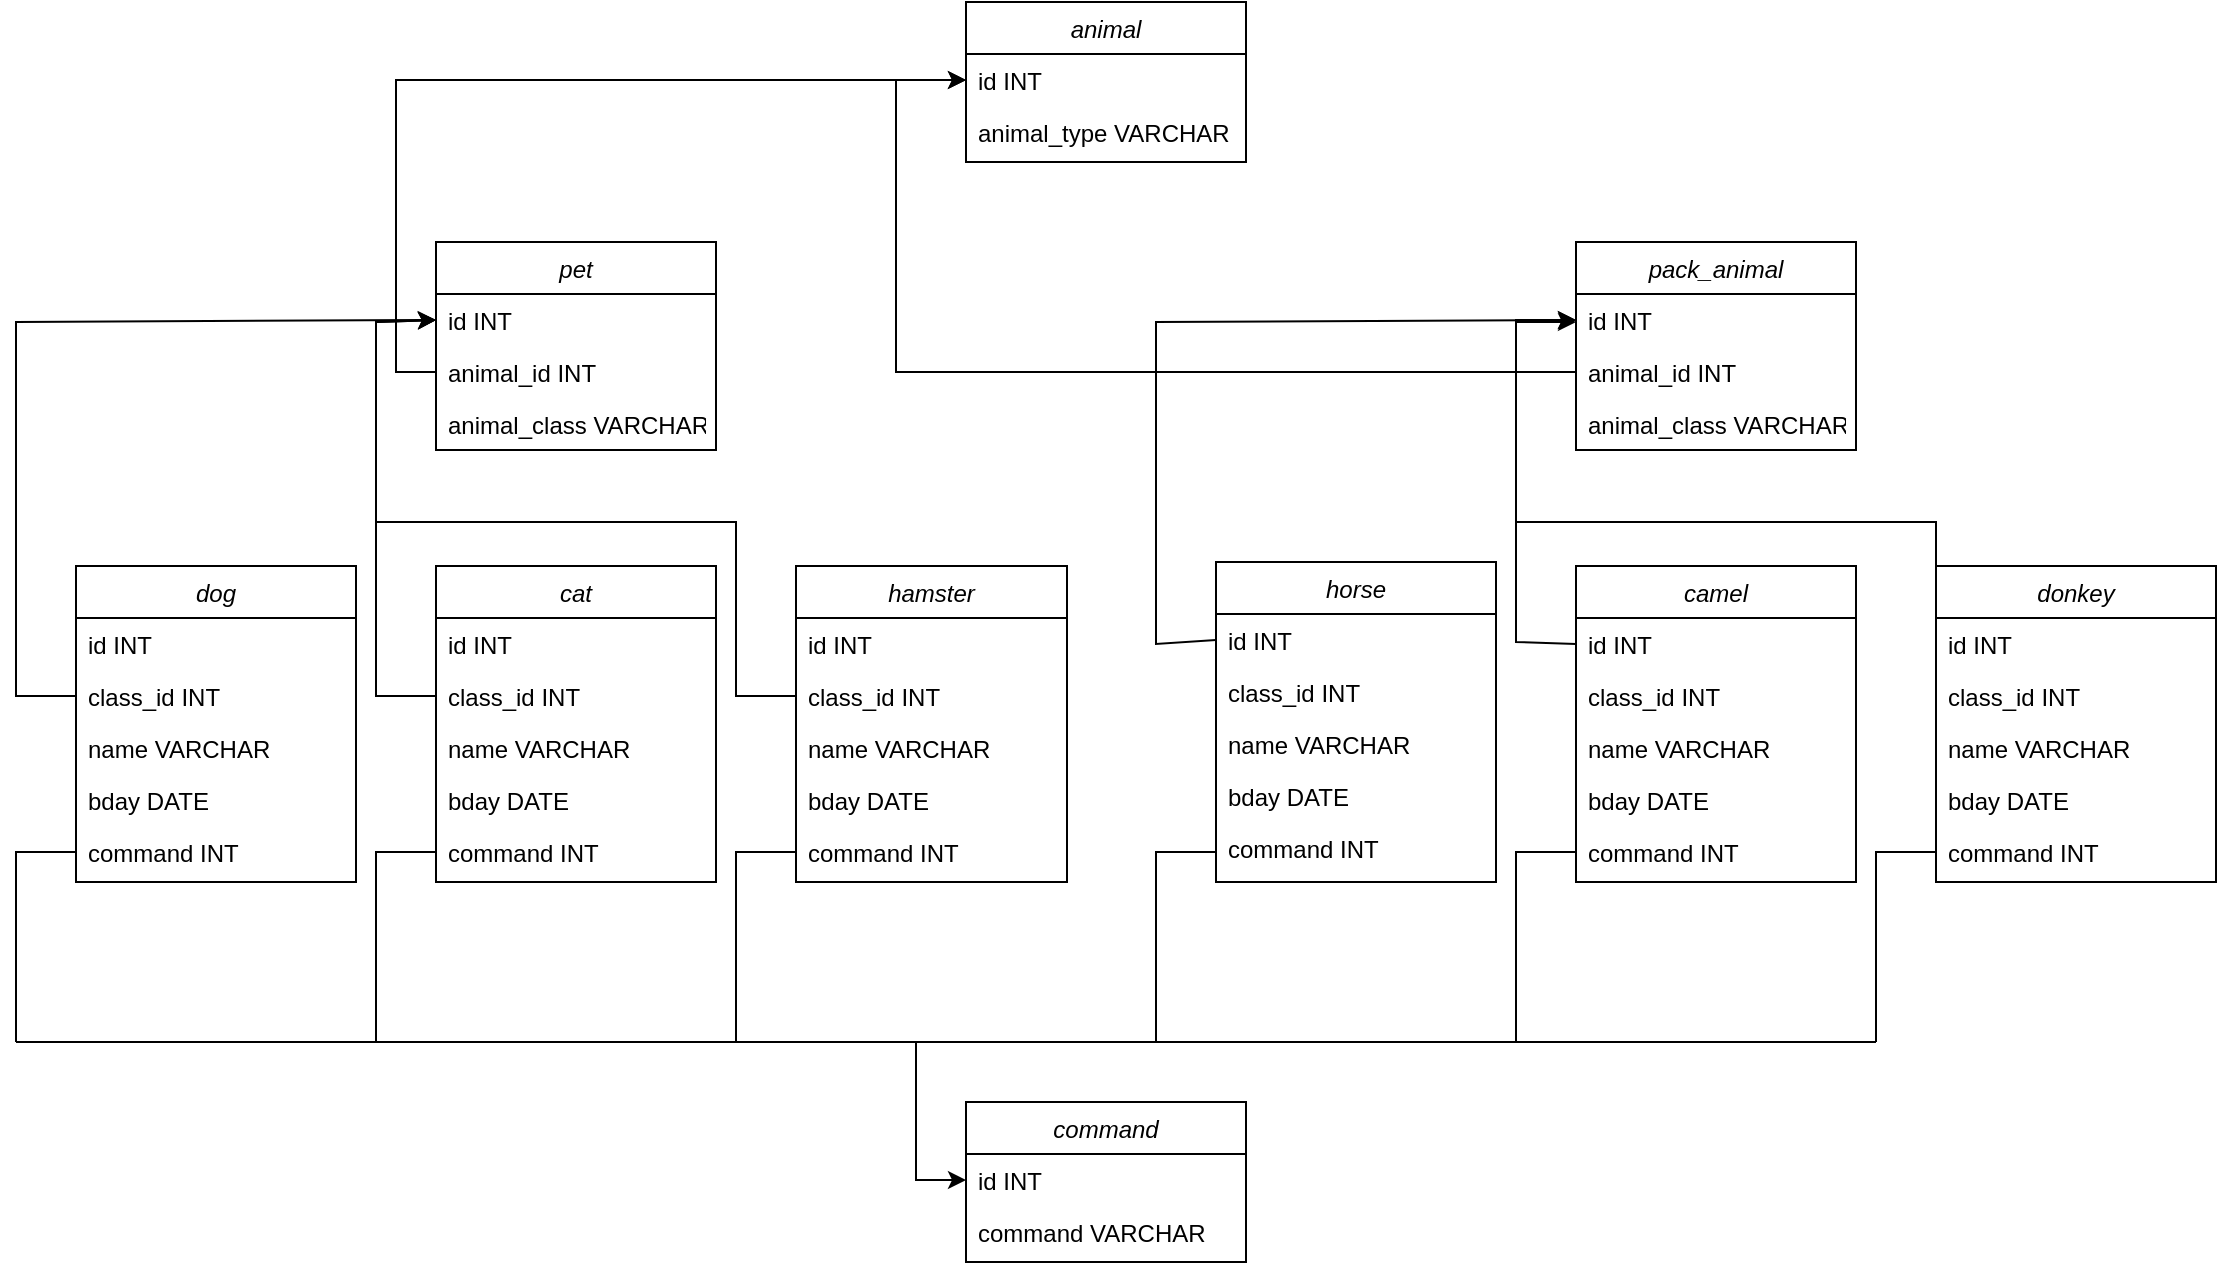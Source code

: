 <mxfile version="20.7.4" type="device"><diagram id="C5RBs43oDa-KdzZeNtuy" name="Page-1"><mxGraphModel dx="1114" dy="1005" grid="1" gridSize="10" guides="1" tooltips="1" connect="1" arrows="1" fold="1" page="1" pageScale="1" pageWidth="1169" pageHeight="827" math="0" shadow="0"><root><mxCell id="WIyWlLk6GJQsqaUBKTNV-0"/><mxCell id="WIyWlLk6GJQsqaUBKTNV-1" parent="WIyWlLk6GJQsqaUBKTNV-0"/><mxCell id="zkfFHV4jXpPFQw0GAbJ--0" value="animal" style="swimlane;fontStyle=2;align=center;verticalAlign=top;childLayout=stackLayout;horizontal=1;startSize=26;horizontalStack=0;resizeParent=1;resizeLast=0;collapsible=1;marginBottom=0;rounded=0;shadow=0;strokeWidth=1;" parent="WIyWlLk6GJQsqaUBKTNV-1" vertex="1"><mxGeometry x="515" y="80" width="140" height="80" as="geometry"><mxRectangle x="430" y="36" width="160" height="26" as="alternateBounds"/></mxGeometry></mxCell><mxCell id="zkfFHV4jXpPFQw0GAbJ--1" value="id INT" style="text;align=left;verticalAlign=top;spacingLeft=4;spacingRight=4;overflow=hidden;rotatable=0;points=[[0,0.5],[1,0.5]];portConstraint=eastwest;" parent="zkfFHV4jXpPFQw0GAbJ--0" vertex="1"><mxGeometry y="26" width="140" height="26" as="geometry"/></mxCell><mxCell id="zkfFHV4jXpPFQw0GAbJ--2" value="animal_type VARCHAR" style="text;align=left;verticalAlign=top;spacingLeft=4;spacingRight=4;overflow=hidden;rotatable=0;points=[[0,0.5],[1,0.5]];portConstraint=eastwest;rounded=0;shadow=0;html=0;" parent="zkfFHV4jXpPFQw0GAbJ--0" vertex="1"><mxGeometry y="52" width="140" height="26" as="geometry"/></mxCell><mxCell id="zkfFHV4jXpPFQw0GAbJ--6" value="pet" style="swimlane;fontStyle=2;align=center;verticalAlign=top;childLayout=stackLayout;horizontal=1;startSize=26;horizontalStack=0;resizeParent=1;resizeLast=0;collapsible=1;marginBottom=0;rounded=0;shadow=0;strokeWidth=1;" parent="WIyWlLk6GJQsqaUBKTNV-1" vertex="1"><mxGeometry x="250" y="200" width="140" height="104" as="geometry"><mxRectangle x="130" y="380" width="160" height="26" as="alternateBounds"/></mxGeometry></mxCell><mxCell id="zkfFHV4jXpPFQw0GAbJ--7" value="id INT" style="text;align=left;verticalAlign=top;spacingLeft=4;spacingRight=4;overflow=hidden;rotatable=0;points=[[0,0.5],[1,0.5]];portConstraint=eastwest;" parent="zkfFHV4jXpPFQw0GAbJ--6" vertex="1"><mxGeometry y="26" width="140" height="26" as="geometry"/></mxCell><mxCell id="zkfFHV4jXpPFQw0GAbJ--8" value="animal_id INT" style="text;align=left;verticalAlign=top;spacingLeft=4;spacingRight=4;overflow=hidden;rotatable=0;points=[[0,0.5],[1,0.5]];portConstraint=eastwest;rounded=0;shadow=0;html=0;" parent="zkfFHV4jXpPFQw0GAbJ--6" vertex="1"><mxGeometry y="52" width="140" height="26" as="geometry"/></mxCell><mxCell id="zkfFHV4jXpPFQw0GAbJ--11" value="animal_class VARCHAR" style="text;align=left;verticalAlign=top;spacingLeft=4;spacingRight=4;overflow=hidden;rotatable=0;points=[[0,0.5],[1,0.5]];portConstraint=eastwest;" parent="zkfFHV4jXpPFQw0GAbJ--6" vertex="1"><mxGeometry y="78" width="140" height="26" as="geometry"/></mxCell><mxCell id="nOBe1uZPtzoRRyNKtH6g-0" value="" style="endArrow=classic;html=1;rounded=0;exitX=0;exitY=0.5;exitDx=0;exitDy=0;entryX=0;entryY=0.5;entryDx=0;entryDy=0;" parent="WIyWlLk6GJQsqaUBKTNV-1" source="zkfFHV4jXpPFQw0GAbJ--8" target="zkfFHV4jXpPFQw0GAbJ--1" edge="1"><mxGeometry width="50" height="50" relative="1" as="geometry"><mxPoint x="480" y="261" as="sourcePoint"/><mxPoint x="560" y="130" as="targetPoint"/><Array as="points"><mxPoint x="230" y="265"/><mxPoint x="230" y="119"/></Array></mxGeometry></mxCell><mxCell id="nOBe1uZPtzoRRyNKtH6g-1" value="pack_animal" style="swimlane;fontStyle=2;align=center;verticalAlign=top;childLayout=stackLayout;horizontal=1;startSize=26;horizontalStack=0;resizeParent=1;resizeLast=0;collapsible=1;marginBottom=0;rounded=0;shadow=0;strokeWidth=1;" parent="WIyWlLk6GJQsqaUBKTNV-1" vertex="1"><mxGeometry x="820" y="200" width="140" height="104" as="geometry"><mxRectangle x="130" y="380" width="160" height="26" as="alternateBounds"/></mxGeometry></mxCell><mxCell id="nOBe1uZPtzoRRyNKtH6g-2" value="id INT" style="text;align=left;verticalAlign=top;spacingLeft=4;spacingRight=4;overflow=hidden;rotatable=0;points=[[0,0.5],[1,0.5]];portConstraint=eastwest;" parent="nOBe1uZPtzoRRyNKtH6g-1" vertex="1"><mxGeometry y="26" width="140" height="26" as="geometry"/></mxCell><mxCell id="nOBe1uZPtzoRRyNKtH6g-3" value="animal_id INT" style="text;align=left;verticalAlign=top;spacingLeft=4;spacingRight=4;overflow=hidden;rotatable=0;points=[[0,0.5],[1,0.5]];portConstraint=eastwest;rounded=0;shadow=0;html=0;" parent="nOBe1uZPtzoRRyNKtH6g-1" vertex="1"><mxGeometry y="52" width="140" height="26" as="geometry"/></mxCell><mxCell id="nOBe1uZPtzoRRyNKtH6g-4" value="animal_class VARCHAR" style="text;align=left;verticalAlign=top;spacingLeft=4;spacingRight=4;overflow=hidden;rotatable=0;points=[[0,0.5],[1,0.5]];portConstraint=eastwest;" parent="nOBe1uZPtzoRRyNKtH6g-1" vertex="1"><mxGeometry y="78" width="140" height="26" as="geometry"/></mxCell><mxCell id="nOBe1uZPtzoRRyNKtH6g-5" value="" style="endArrow=classic;html=1;rounded=0;exitX=0;exitY=0.5;exitDx=0;exitDy=0;entryX=0;entryY=0.5;entryDx=0;entryDy=0;" parent="WIyWlLk6GJQsqaUBKTNV-1" source="nOBe1uZPtzoRRyNKtH6g-3" target="zkfFHV4jXpPFQw0GAbJ--1" edge="1"><mxGeometry width="50" height="50" relative="1" as="geometry"><mxPoint x="440" y="250" as="sourcePoint"/><mxPoint x="490" y="200" as="targetPoint"/><Array as="points"><mxPoint x="480" y="265"/><mxPoint x="480" y="119"/></Array></mxGeometry></mxCell><mxCell id="nOBe1uZPtzoRRyNKtH6g-18" value="horse" style="swimlane;fontStyle=2;align=center;verticalAlign=top;childLayout=stackLayout;horizontal=1;startSize=26;horizontalStack=0;resizeParent=1;resizeLast=0;collapsible=1;marginBottom=0;rounded=0;shadow=0;strokeWidth=1;" parent="WIyWlLk6GJQsqaUBKTNV-1" vertex="1"><mxGeometry x="640" y="360" width="140" height="160" as="geometry"><mxRectangle x="130" y="380" width="160" height="26" as="alternateBounds"/></mxGeometry></mxCell><mxCell id="nOBe1uZPtzoRRyNKtH6g-19" value="id INT" style="text;align=left;verticalAlign=top;spacingLeft=4;spacingRight=4;overflow=hidden;rotatable=0;points=[[0,0.5],[1,0.5]];portConstraint=eastwest;" parent="nOBe1uZPtzoRRyNKtH6g-18" vertex="1"><mxGeometry y="26" width="140" height="26" as="geometry"/></mxCell><mxCell id="nOBe1uZPtzoRRyNKtH6g-20" value="class_id INT" style="text;align=left;verticalAlign=top;spacingLeft=4;spacingRight=4;overflow=hidden;rotatable=0;points=[[0,0.5],[1,0.5]];portConstraint=eastwest;rounded=0;shadow=0;html=0;" parent="nOBe1uZPtzoRRyNKtH6g-18" vertex="1"><mxGeometry y="52" width="140" height="26" as="geometry"/></mxCell><mxCell id="nOBe1uZPtzoRRyNKtH6g-88" value="name VARCHAR" style="text;align=left;verticalAlign=top;spacingLeft=4;spacingRight=4;overflow=hidden;rotatable=0;points=[[0,0.5],[1,0.5]];portConstraint=eastwest;" parent="nOBe1uZPtzoRRyNKtH6g-18" vertex="1"><mxGeometry y="78" width="140" height="26" as="geometry"/></mxCell><mxCell id="nOBe1uZPtzoRRyNKtH6g-21" value="bday DATE" style="text;align=left;verticalAlign=top;spacingLeft=4;spacingRight=4;overflow=hidden;rotatable=0;points=[[0,0.5],[1,0.5]];portConstraint=eastwest;" parent="nOBe1uZPtzoRRyNKtH6g-18" vertex="1"><mxGeometry y="104" width="140" height="26" as="geometry"/></mxCell><mxCell id="nOBe1uZPtzoRRyNKtH6g-104" value="command INT" style="text;align=left;verticalAlign=top;spacingLeft=4;spacingRight=4;overflow=hidden;rotatable=0;points=[[0,0.5],[1,0.5]];portConstraint=eastwest;" parent="nOBe1uZPtzoRRyNKtH6g-18" vertex="1"><mxGeometry y="130" width="140" height="26" as="geometry"/></mxCell><mxCell id="nOBe1uZPtzoRRyNKtH6g-32" value="camel" style="swimlane;fontStyle=2;align=center;verticalAlign=top;childLayout=stackLayout;horizontal=1;startSize=26;horizontalStack=0;resizeParent=1;resizeLast=0;collapsible=1;marginBottom=0;rounded=0;shadow=0;strokeWidth=1;" parent="WIyWlLk6GJQsqaUBKTNV-1" vertex="1"><mxGeometry x="820" y="362" width="140" height="158" as="geometry"><mxRectangle x="130" y="380" width="160" height="26" as="alternateBounds"/></mxGeometry></mxCell><mxCell id="nOBe1uZPtzoRRyNKtH6g-33" value="id INT" style="text;align=left;verticalAlign=top;spacingLeft=4;spacingRight=4;overflow=hidden;rotatable=0;points=[[0,0.5],[1,0.5]];portConstraint=eastwest;" parent="nOBe1uZPtzoRRyNKtH6g-32" vertex="1"><mxGeometry y="26" width="140" height="26" as="geometry"/></mxCell><mxCell id="nOBe1uZPtzoRRyNKtH6g-34" value="class_id INT" style="text;align=left;verticalAlign=top;spacingLeft=4;spacingRight=4;overflow=hidden;rotatable=0;points=[[0,0.5],[1,0.5]];portConstraint=eastwest;rounded=0;shadow=0;html=0;" parent="nOBe1uZPtzoRRyNKtH6g-32" vertex="1"><mxGeometry y="52" width="140" height="26" as="geometry"/></mxCell><mxCell id="nOBe1uZPtzoRRyNKtH6g-89" value="name VARCHAR" style="text;align=left;verticalAlign=top;spacingLeft=4;spacingRight=4;overflow=hidden;rotatable=0;points=[[0,0.5],[1,0.5]];portConstraint=eastwest;" parent="nOBe1uZPtzoRRyNKtH6g-32" vertex="1"><mxGeometry y="78" width="140" height="26" as="geometry"/></mxCell><mxCell id="nOBe1uZPtzoRRyNKtH6g-36" value="bday DATE" style="text;align=left;verticalAlign=top;spacingLeft=4;spacingRight=4;overflow=hidden;rotatable=0;points=[[0,0.5],[1,0.5]];portConstraint=eastwest;" parent="nOBe1uZPtzoRRyNKtH6g-32" vertex="1"><mxGeometry y="104" width="140" height="26" as="geometry"/></mxCell><mxCell id="nOBe1uZPtzoRRyNKtH6g-107" value="command INT" style="text;align=left;verticalAlign=top;spacingLeft=4;spacingRight=4;overflow=hidden;rotatable=0;points=[[0,0.5],[1,0.5]];portConstraint=eastwest;" parent="nOBe1uZPtzoRRyNKtH6g-32" vertex="1"><mxGeometry y="130" width="140" height="26" as="geometry"/></mxCell><mxCell id="nOBe1uZPtzoRRyNKtH6g-38" value="donkey" style="swimlane;fontStyle=2;align=center;verticalAlign=top;childLayout=stackLayout;horizontal=1;startSize=26;horizontalStack=0;resizeParent=1;resizeLast=0;collapsible=1;marginBottom=0;rounded=0;shadow=0;strokeWidth=1;" parent="WIyWlLk6GJQsqaUBKTNV-1" vertex="1"><mxGeometry x="1000" y="362" width="140" height="158" as="geometry"><mxRectangle x="130" y="380" width="160" height="26" as="alternateBounds"/></mxGeometry></mxCell><mxCell id="nOBe1uZPtzoRRyNKtH6g-39" value="id INT" style="text;align=left;verticalAlign=top;spacingLeft=4;spacingRight=4;overflow=hidden;rotatable=0;points=[[0,0.5],[1,0.5]];portConstraint=eastwest;" parent="nOBe1uZPtzoRRyNKtH6g-38" vertex="1"><mxGeometry y="26" width="140" height="26" as="geometry"/></mxCell><mxCell id="nOBe1uZPtzoRRyNKtH6g-40" value="class_id INT" style="text;align=left;verticalAlign=top;spacingLeft=4;spacingRight=4;overflow=hidden;rotatable=0;points=[[0,0.5],[1,0.5]];portConstraint=eastwest;rounded=0;shadow=0;html=0;" parent="nOBe1uZPtzoRRyNKtH6g-38" vertex="1"><mxGeometry y="52" width="140" height="26" as="geometry"/></mxCell><mxCell id="nOBe1uZPtzoRRyNKtH6g-90" value="name VARCHAR" style="text;align=left;verticalAlign=top;spacingLeft=4;spacingRight=4;overflow=hidden;rotatable=0;points=[[0,0.5],[1,0.5]];portConstraint=eastwest;" parent="nOBe1uZPtzoRRyNKtH6g-38" vertex="1"><mxGeometry y="78" width="140" height="26" as="geometry"/></mxCell><mxCell id="nOBe1uZPtzoRRyNKtH6g-42" value="bday DATE" style="text;align=left;verticalAlign=top;spacingLeft=4;spacingRight=4;overflow=hidden;rotatable=0;points=[[0,0.5],[1,0.5]];portConstraint=eastwest;" parent="nOBe1uZPtzoRRyNKtH6g-38" vertex="1"><mxGeometry y="104" width="140" height="26" as="geometry"/></mxCell><mxCell id="nOBe1uZPtzoRRyNKtH6g-110" value="command INT" style="text;align=left;verticalAlign=top;spacingLeft=4;spacingRight=4;overflow=hidden;rotatable=0;points=[[0,0.5],[1,0.5]];portConstraint=eastwest;" parent="nOBe1uZPtzoRRyNKtH6g-38" vertex="1"><mxGeometry y="130" width="140" height="26" as="geometry"/></mxCell><mxCell id="nOBe1uZPtzoRRyNKtH6g-44" value="hamster" style="swimlane;fontStyle=2;align=center;verticalAlign=top;childLayout=stackLayout;horizontal=1;startSize=26;horizontalStack=0;resizeParent=1;resizeLast=0;collapsible=1;marginBottom=0;rounded=0;shadow=0;strokeWidth=1;" parent="WIyWlLk6GJQsqaUBKTNV-1" vertex="1"><mxGeometry x="430" y="362" width="135.5" height="158" as="geometry"><mxRectangle x="130" y="380" width="160" height="26" as="alternateBounds"/></mxGeometry></mxCell><mxCell id="nOBe1uZPtzoRRyNKtH6g-45" value="id INT" style="text;align=left;verticalAlign=top;spacingLeft=4;spacingRight=4;overflow=hidden;rotatable=0;points=[[0,0.5],[1,0.5]];portConstraint=eastwest;" parent="nOBe1uZPtzoRRyNKtH6g-44" vertex="1"><mxGeometry y="26" width="135.5" height="26" as="geometry"/></mxCell><mxCell id="nOBe1uZPtzoRRyNKtH6g-46" value="class_id INT" style="text;align=left;verticalAlign=top;spacingLeft=4;spacingRight=4;overflow=hidden;rotatable=0;points=[[0,0.5],[1,0.5]];portConstraint=eastwest;rounded=0;shadow=0;html=0;" parent="nOBe1uZPtzoRRyNKtH6g-44" vertex="1"><mxGeometry y="52" width="135.5" height="26" as="geometry"/></mxCell><mxCell id="nOBe1uZPtzoRRyNKtH6g-87" value="name VARCHAR" style="text;align=left;verticalAlign=top;spacingLeft=4;spacingRight=4;overflow=hidden;rotatable=0;points=[[0,0.5],[1,0.5]];portConstraint=eastwest;" parent="nOBe1uZPtzoRRyNKtH6g-44" vertex="1"><mxGeometry y="78" width="135.5" height="26" as="geometry"/></mxCell><mxCell id="nOBe1uZPtzoRRyNKtH6g-48" value="bday DATE" style="text;align=left;verticalAlign=top;spacingLeft=4;spacingRight=4;overflow=hidden;rotatable=0;points=[[0,0.5],[1,0.5]];portConstraint=eastwest;" parent="nOBe1uZPtzoRRyNKtH6g-44" vertex="1"><mxGeometry y="104" width="135.5" height="26" as="geometry"/></mxCell><mxCell id="nOBe1uZPtzoRRyNKtH6g-101" value="command INT" style="text;align=left;verticalAlign=top;spacingLeft=4;spacingRight=4;overflow=hidden;rotatable=0;points=[[0,0.5],[1,0.5]];portConstraint=eastwest;" parent="nOBe1uZPtzoRRyNKtH6g-44" vertex="1"><mxGeometry y="130" width="135.5" height="26" as="geometry"/></mxCell><mxCell id="nOBe1uZPtzoRRyNKtH6g-50" value="dog" style="swimlane;fontStyle=2;align=center;verticalAlign=top;childLayout=stackLayout;horizontal=1;startSize=26;horizontalStack=0;resizeParent=1;resizeLast=0;collapsible=1;marginBottom=0;rounded=0;shadow=0;strokeWidth=1;" parent="WIyWlLk6GJQsqaUBKTNV-1" vertex="1"><mxGeometry x="70" y="362" width="140" height="158" as="geometry"><mxRectangle x="130" y="380" width="160" height="26" as="alternateBounds"/></mxGeometry></mxCell><mxCell id="nOBe1uZPtzoRRyNKtH6g-51" value="id INT" style="text;align=left;verticalAlign=top;spacingLeft=4;spacingRight=4;overflow=hidden;rotatable=0;points=[[0,0.5],[1,0.5]];portConstraint=eastwest;" parent="nOBe1uZPtzoRRyNKtH6g-50" vertex="1"><mxGeometry y="26" width="140" height="26" as="geometry"/></mxCell><mxCell id="nOBe1uZPtzoRRyNKtH6g-52" value="class_id INT" style="text;align=left;verticalAlign=top;spacingLeft=4;spacingRight=4;overflow=hidden;rotatable=0;points=[[0,0.5],[1,0.5]];portConstraint=eastwest;rounded=0;shadow=0;html=0;" parent="nOBe1uZPtzoRRyNKtH6g-50" vertex="1"><mxGeometry y="52" width="140" height="26" as="geometry"/></mxCell><mxCell id="nOBe1uZPtzoRRyNKtH6g-53" value="name VARCHAR" style="text;align=left;verticalAlign=top;spacingLeft=4;spacingRight=4;overflow=hidden;rotatable=0;points=[[0,0.5],[1,0.5]];portConstraint=eastwest;" parent="nOBe1uZPtzoRRyNKtH6g-50" vertex="1"><mxGeometry y="78" width="140" height="26" as="geometry"/></mxCell><mxCell id="nOBe1uZPtzoRRyNKtH6g-54" value="bday DATE" style="text;align=left;verticalAlign=top;spacingLeft=4;spacingRight=4;overflow=hidden;rotatable=0;points=[[0,0.5],[1,0.5]];portConstraint=eastwest;" parent="nOBe1uZPtzoRRyNKtH6g-50" vertex="1"><mxGeometry y="104" width="140" height="26" as="geometry"/></mxCell><mxCell id="nOBe1uZPtzoRRyNKtH6g-55" value="command INT" style="text;align=left;verticalAlign=top;spacingLeft=4;spacingRight=4;overflow=hidden;rotatable=0;points=[[0,0.5],[1,0.5]];portConstraint=eastwest;" parent="nOBe1uZPtzoRRyNKtH6g-50" vertex="1"><mxGeometry y="130" width="140" height="26" as="geometry"/></mxCell><mxCell id="nOBe1uZPtzoRRyNKtH6g-56" value="cat" style="swimlane;fontStyle=2;align=center;verticalAlign=top;childLayout=stackLayout;horizontal=1;startSize=26;horizontalStack=0;resizeParent=1;resizeLast=0;collapsible=1;marginBottom=0;rounded=0;shadow=0;strokeWidth=1;" parent="WIyWlLk6GJQsqaUBKTNV-1" vertex="1"><mxGeometry x="250" y="362" width="140" height="158" as="geometry"><mxRectangle x="130" y="380" width="160" height="26" as="alternateBounds"/></mxGeometry></mxCell><mxCell id="nOBe1uZPtzoRRyNKtH6g-57" value="id INT" style="text;align=left;verticalAlign=top;spacingLeft=4;spacingRight=4;overflow=hidden;rotatable=0;points=[[0,0.5],[1,0.5]];portConstraint=eastwest;" parent="nOBe1uZPtzoRRyNKtH6g-56" vertex="1"><mxGeometry y="26" width="140" height="26" as="geometry"/></mxCell><mxCell id="nOBe1uZPtzoRRyNKtH6g-58" value="class_id INT" style="text;align=left;verticalAlign=top;spacingLeft=4;spacingRight=4;overflow=hidden;rotatable=0;points=[[0,0.5],[1,0.5]];portConstraint=eastwest;rounded=0;shadow=0;html=0;" parent="nOBe1uZPtzoRRyNKtH6g-56" vertex="1"><mxGeometry y="52" width="140" height="26" as="geometry"/></mxCell><mxCell id="nOBe1uZPtzoRRyNKtH6g-86" value="name VARCHAR" style="text;align=left;verticalAlign=top;spacingLeft=4;spacingRight=4;overflow=hidden;rotatable=0;points=[[0,0.5],[1,0.5]];portConstraint=eastwest;" parent="nOBe1uZPtzoRRyNKtH6g-56" vertex="1"><mxGeometry y="78" width="140" height="26" as="geometry"/></mxCell><mxCell id="nOBe1uZPtzoRRyNKtH6g-60" value="bday DATE" style="text;align=left;verticalAlign=top;spacingLeft=4;spacingRight=4;overflow=hidden;rotatable=0;points=[[0,0.5],[1,0.5]];portConstraint=eastwest;" parent="nOBe1uZPtzoRRyNKtH6g-56" vertex="1"><mxGeometry y="104" width="140" height="26" as="geometry"/></mxCell><mxCell id="nOBe1uZPtzoRRyNKtH6g-98" value="command INT" style="text;align=left;verticalAlign=top;spacingLeft=4;spacingRight=4;overflow=hidden;rotatable=0;points=[[0,0.5],[1,0.5]];portConstraint=eastwest;" parent="nOBe1uZPtzoRRyNKtH6g-56" vertex="1"><mxGeometry y="130" width="140" height="26" as="geometry"/></mxCell><mxCell id="nOBe1uZPtzoRRyNKtH6g-66" value="" style="endArrow=classic;html=1;rounded=0;exitX=0;exitY=0.5;exitDx=0;exitDy=0;entryX=0;entryY=0.5;entryDx=0;entryDy=0;" parent="WIyWlLk6GJQsqaUBKTNV-1" source="nOBe1uZPtzoRRyNKtH6g-58" target="zkfFHV4jXpPFQw0GAbJ--7" edge="1"><mxGeometry width="50" height="50" relative="1" as="geometry"><mxPoint x="430" y="450" as="sourcePoint"/><mxPoint x="480" y="400" as="targetPoint"/><Array as="points"><mxPoint x="220" y="427"/><mxPoint x="220" y="240"/></Array></mxGeometry></mxCell><mxCell id="nOBe1uZPtzoRRyNKtH6g-67" value="" style="endArrow=classic;html=1;rounded=0;entryX=0;entryY=0.5;entryDx=0;entryDy=0;exitX=0;exitY=0.5;exitDx=0;exitDy=0;" parent="WIyWlLk6GJQsqaUBKTNV-1" source="nOBe1uZPtzoRRyNKtH6g-46" target="zkfFHV4jXpPFQw0GAbJ--7" edge="1"><mxGeometry width="50" height="50" relative="1" as="geometry"><mxPoint x="420" y="430" as="sourcePoint"/><mxPoint x="480" y="400" as="targetPoint"/><Array as="points"><mxPoint x="400" y="427"/><mxPoint x="400" y="340"/><mxPoint x="220" y="340"/><mxPoint x="220" y="240"/></Array></mxGeometry></mxCell><mxCell id="nOBe1uZPtzoRRyNKtH6g-68" value="command" style="swimlane;fontStyle=2;align=center;verticalAlign=top;childLayout=stackLayout;horizontal=1;startSize=26;horizontalStack=0;resizeParent=1;resizeLast=0;collapsible=1;marginBottom=0;rounded=0;shadow=0;strokeWidth=1;" parent="WIyWlLk6GJQsqaUBKTNV-1" vertex="1"><mxGeometry x="515" y="630" width="140" height="80" as="geometry"><mxRectangle x="430" y="36" width="160" height="26" as="alternateBounds"/></mxGeometry></mxCell><mxCell id="nOBe1uZPtzoRRyNKtH6g-69" value="id INT" style="text;align=left;verticalAlign=top;spacingLeft=4;spacingRight=4;overflow=hidden;rotatable=0;points=[[0,0.5],[1,0.5]];portConstraint=eastwest;" parent="nOBe1uZPtzoRRyNKtH6g-68" vertex="1"><mxGeometry y="26" width="140" height="26" as="geometry"/></mxCell><mxCell id="nOBe1uZPtzoRRyNKtH6g-70" value="command VARCHAR" style="text;align=left;verticalAlign=top;spacingLeft=4;spacingRight=4;overflow=hidden;rotatable=0;points=[[0,0.5],[1,0.5]];portConstraint=eastwest;rounded=0;shadow=0;html=0;" parent="nOBe1uZPtzoRRyNKtH6g-68" vertex="1"><mxGeometry y="52" width="140" height="26" as="geometry"/></mxCell><mxCell id="nOBe1uZPtzoRRyNKtH6g-71" value="" style="endArrow=classic;html=1;rounded=0;exitX=0;exitY=0.5;exitDx=0;exitDy=0;entryX=0;entryY=0.5;entryDx=0;entryDy=0;" parent="WIyWlLk6GJQsqaUBKTNV-1" source="nOBe1uZPtzoRRyNKtH6g-19" target="nOBe1uZPtzoRRyNKtH6g-2" edge="1"><mxGeometry width="50" height="50" relative="1" as="geometry"><mxPoint x="430" y="520" as="sourcePoint"/><mxPoint x="480" y="470" as="targetPoint"/><Array as="points"><mxPoint x="610" y="401"/><mxPoint x="610" y="240"/></Array></mxGeometry></mxCell><mxCell id="nOBe1uZPtzoRRyNKtH6g-72" value="" style="endArrow=classic;html=1;rounded=0;exitX=0;exitY=0.5;exitDx=0;exitDy=0;entryX=0;entryY=0.5;entryDx=0;entryDy=0;" parent="WIyWlLk6GJQsqaUBKTNV-1" source="nOBe1uZPtzoRRyNKtH6g-33" target="nOBe1uZPtzoRRyNKtH6g-2" edge="1"><mxGeometry width="50" height="50" relative="1" as="geometry"><mxPoint x="670" y="430" as="sourcePoint"/><mxPoint x="720" y="380" as="targetPoint"/><Array as="points"><mxPoint x="790" y="400"/><mxPoint x="790" y="239"/></Array></mxGeometry></mxCell><mxCell id="nOBe1uZPtzoRRyNKtH6g-73" value="" style="endArrow=classic;html=1;rounded=0;exitX=0;exitY=0.5;exitDx=0;exitDy=0;" parent="WIyWlLk6GJQsqaUBKTNV-1" source="nOBe1uZPtzoRRyNKtH6g-39" edge="1"><mxGeometry width="50" height="50" relative="1" as="geometry"><mxPoint x="860" y="430" as="sourcePoint"/><mxPoint x="820" y="240" as="targetPoint"/><Array as="points"><mxPoint x="1000" y="401"/><mxPoint x="1000" y="340"/><mxPoint x="790" y="340"/><mxPoint x="790" y="240"/></Array></mxGeometry></mxCell><mxCell id="nOBe1uZPtzoRRyNKtH6g-74" value="" style="endArrow=none;html=1;rounded=0;" parent="WIyWlLk6GJQsqaUBKTNV-1" edge="1"><mxGeometry width="50" height="50" relative="1" as="geometry"><mxPoint x="40" y="600" as="sourcePoint"/><mxPoint x="970" y="600" as="targetPoint"/></mxGeometry></mxCell><mxCell id="nOBe1uZPtzoRRyNKtH6g-76" value="" style="endArrow=none;html=1;rounded=0;entryX=0;entryY=0.5;entryDx=0;entryDy=0;" parent="WIyWlLk6GJQsqaUBKTNV-1" target="nOBe1uZPtzoRRyNKtH6g-55" edge="1"><mxGeometry width="50" height="50" relative="1" as="geometry"><mxPoint x="40" y="600" as="sourcePoint"/><mxPoint x="550" y="430" as="targetPoint"/><Array as="points"><mxPoint x="40" y="505"/></Array></mxGeometry></mxCell><mxCell id="nOBe1uZPtzoRRyNKtH6g-77" value="" style="endArrow=none;html=1;rounded=0;exitX=0;exitY=0.5;exitDx=0;exitDy=0;" parent="WIyWlLk6GJQsqaUBKTNV-1" edge="1"><mxGeometry width="50" height="50" relative="1" as="geometry"><mxPoint x="250" y="505" as="sourcePoint"/><mxPoint x="220" y="600" as="targetPoint"/><Array as="points"><mxPoint x="220" y="505"/></Array></mxGeometry></mxCell><mxCell id="nOBe1uZPtzoRRyNKtH6g-78" value="" style="endArrow=none;html=1;rounded=0;exitX=0;exitY=0.5;exitDx=0;exitDy=0;" parent="WIyWlLk6GJQsqaUBKTNV-1" edge="1"><mxGeometry width="50" height="50" relative="1" as="geometry"><mxPoint x="430" y="505" as="sourcePoint"/><mxPoint x="400" y="600" as="targetPoint"/><Array as="points"><mxPoint x="400" y="505"/></Array></mxGeometry></mxCell><mxCell id="nOBe1uZPtzoRRyNKtH6g-79" value="" style="endArrow=none;html=1;rounded=0;exitX=0;exitY=0.5;exitDx=0;exitDy=0;" parent="WIyWlLk6GJQsqaUBKTNV-1" edge="1"><mxGeometry width="50" height="50" relative="1" as="geometry"><mxPoint x="640" y="505" as="sourcePoint"/><mxPoint x="610" y="600" as="targetPoint"/><Array as="points"><mxPoint x="610" y="505"/></Array></mxGeometry></mxCell><mxCell id="nOBe1uZPtzoRRyNKtH6g-81" value="" style="endArrow=none;html=1;rounded=0;entryX=0;entryY=0.5;entryDx=0;entryDy=0;" parent="WIyWlLk6GJQsqaUBKTNV-1" edge="1"><mxGeometry width="50" height="50" relative="1" as="geometry"><mxPoint x="790" y="600" as="sourcePoint"/><mxPoint x="820" y="505" as="targetPoint"/><Array as="points"><mxPoint x="790" y="505"/></Array></mxGeometry></mxCell><mxCell id="nOBe1uZPtzoRRyNKtH6g-82" value="" style="endArrow=none;html=1;rounded=0;exitX=0;exitY=0.5;exitDx=0;exitDy=0;" parent="WIyWlLk6GJQsqaUBKTNV-1" edge="1"><mxGeometry width="50" height="50" relative="1" as="geometry"><mxPoint x="1000" y="505" as="sourcePoint"/><mxPoint x="970" y="600" as="targetPoint"/><Array as="points"><mxPoint x="970" y="505"/></Array></mxGeometry></mxCell><mxCell id="nOBe1uZPtzoRRyNKtH6g-83" value="" style="endArrow=classic;html=1;rounded=0;entryX=0;entryY=0.5;entryDx=0;entryDy=0;" parent="WIyWlLk6GJQsqaUBKTNV-1" target="nOBe1uZPtzoRRyNKtH6g-69" edge="1"><mxGeometry width="50" height="50" relative="1" as="geometry"><mxPoint x="490" y="600" as="sourcePoint"/><mxPoint x="490" y="470" as="targetPoint"/><Array as="points"><mxPoint x="490" y="669"/></Array></mxGeometry></mxCell><mxCell id="nOBe1uZPtzoRRyNKtH6g-84" value="" style="endArrow=classic;html=1;rounded=0;exitX=0;exitY=0.5;exitDx=0;exitDy=0;entryX=0;entryY=0.5;entryDx=0;entryDy=0;" parent="WIyWlLk6GJQsqaUBKTNV-1" source="nOBe1uZPtzoRRyNKtH6g-52" target="zkfFHV4jXpPFQw0GAbJ--7" edge="1"><mxGeometry width="50" height="50" relative="1" as="geometry"><mxPoint x="570" y="450" as="sourcePoint"/><mxPoint x="620" y="400" as="targetPoint"/><Array as="points"><mxPoint x="40" y="427"/><mxPoint x="40" y="240"/></Array></mxGeometry></mxCell></root></mxGraphModel></diagram></mxfile>